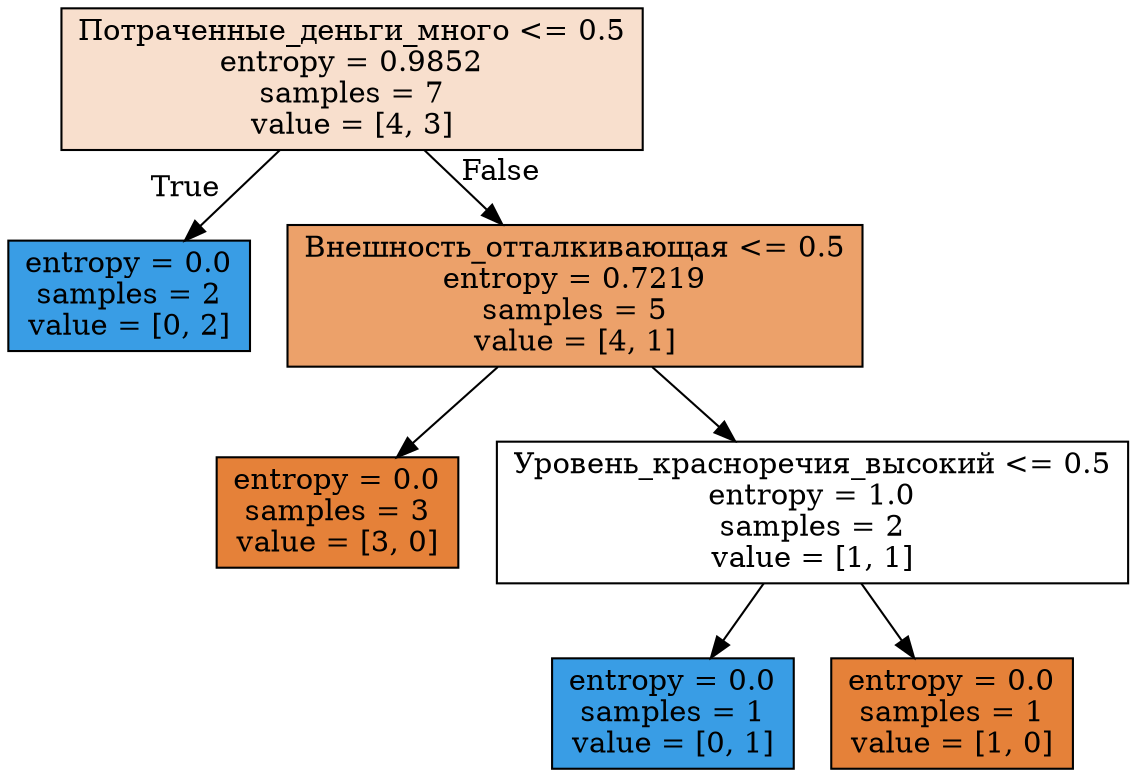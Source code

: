 digraph Tree {
node [shape=box, style="filled", color="black"] ;
0 [label="Потраченные_деньги_много <= 0.5\nentropy = 0.9852\nsamples = 7\nvalue = [4, 3]", fillcolor="#e5813940"] ;
1 [label="entropy = 0.0\nsamples = 2\nvalue = [0, 2]", fillcolor="#399de5ff"] ;
0 -> 1 [labeldistance=2.5, labelangle=45, headlabel="True"] ;
2 [label="Внешность_отталкивающая <= 0.5\nentropy = 0.7219\nsamples = 5\nvalue = [4, 1]", fillcolor="#e58139bf"] ;
0 -> 2 [labeldistance=2.5, labelangle=-45, headlabel="False"] ;
3 [label="entropy = 0.0\nsamples = 3\nvalue = [3, 0]", fillcolor="#e58139ff"] ;
2 -> 3 ;
4 [label="Уровень_красноречия_высокий <= 0.5\nentropy = 1.0\nsamples = 2\nvalue = [1, 1]", fillcolor="#e5813900"] ;
2 -> 4 ;
5 [label="entropy = 0.0\nsamples = 1\nvalue = [0, 1]", fillcolor="#399de5ff"] ;
4 -> 5 ;
6 [label="entropy = 0.0\nsamples = 1\nvalue = [1, 0]", fillcolor="#e58139ff"] ;
4 -> 6 ;
}